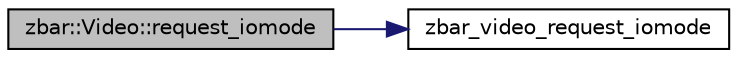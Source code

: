 digraph G
{
  edge [fontname="Helvetica",fontsize="10",labelfontname="Helvetica",labelfontsize="10"];
  node [fontname="Helvetica",fontsize="10",shape=record];
  rankdir=LR;
  Node1 [label="zbar::Video::request_iomode",height=0.2,width=0.4,color="black", fillcolor="grey75", style="filled" fontcolor="black"];
  Node1 -> Node2 [color="midnightblue",fontsize="10",style="solid",fontname="Helvetica"];
  Node2 [label="zbar_video_request_iomode",height=0.2,width=0.4,color="black", fillcolor="white", style="filled",URL="$zbar_8h.html#ab461d389ef7ba9b9a90160b05e6614c5"];
}

